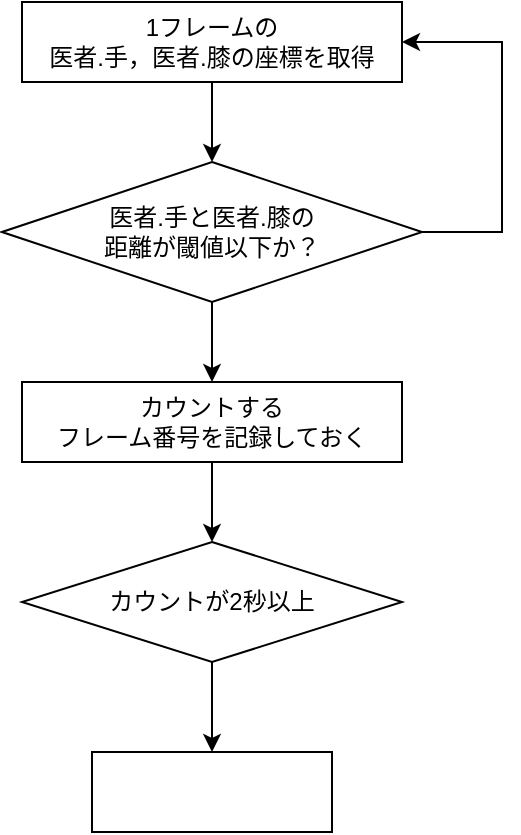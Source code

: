 <mxfile version="21.6.8" type="device">
  <diagram id="C5RBs43oDa-KdzZeNtuy" name="Page-1">
    <mxGraphModel dx="1285" dy="797" grid="1" gridSize="10" guides="1" tooltips="1" connect="1" arrows="1" fold="1" page="1" pageScale="1" pageWidth="827" pageHeight="1169" math="0" shadow="0">
      <root>
        <mxCell id="WIyWlLk6GJQsqaUBKTNV-0" />
        <mxCell id="WIyWlLk6GJQsqaUBKTNV-1" parent="WIyWlLk6GJQsqaUBKTNV-0" />
        <mxCell id="k9FDcNAPijfB3AnwBuzB-10" value="" style="edgeStyle=orthogonalEdgeStyle;rounded=0;orthogonalLoop=1;jettySize=auto;html=1;" edge="1" parent="WIyWlLk6GJQsqaUBKTNV-1" source="k9FDcNAPijfB3AnwBuzB-0" target="k9FDcNAPijfB3AnwBuzB-1">
          <mxGeometry relative="1" as="geometry" />
        </mxCell>
        <mxCell id="k9FDcNAPijfB3AnwBuzB-0" value="1フレームの&lt;br&gt;医者.手，医者.膝の座標を取得" style="rounded=0;whiteSpace=wrap;html=1;" vertex="1" parent="WIyWlLk6GJQsqaUBKTNV-1">
          <mxGeometry x="180" y="190" width="190" height="40" as="geometry" />
        </mxCell>
        <mxCell id="k9FDcNAPijfB3AnwBuzB-3" value="" style="edgeStyle=orthogonalEdgeStyle;rounded=0;orthogonalLoop=1;jettySize=auto;html=1;" edge="1" parent="WIyWlLk6GJQsqaUBKTNV-1" source="k9FDcNAPijfB3AnwBuzB-1" target="k9FDcNAPijfB3AnwBuzB-2">
          <mxGeometry relative="1" as="geometry" />
        </mxCell>
        <mxCell id="k9FDcNAPijfB3AnwBuzB-11" style="edgeStyle=orthogonalEdgeStyle;rounded=0;orthogonalLoop=1;jettySize=auto;html=1;entryX=1;entryY=0.5;entryDx=0;entryDy=0;exitX=1;exitY=0.5;exitDx=0;exitDy=0;" edge="1" parent="WIyWlLk6GJQsqaUBKTNV-1" source="k9FDcNAPijfB3AnwBuzB-1" target="k9FDcNAPijfB3AnwBuzB-0">
          <mxGeometry relative="1" as="geometry">
            <Array as="points">
              <mxPoint x="420" y="305" />
              <mxPoint x="420" y="210" />
            </Array>
          </mxGeometry>
        </mxCell>
        <mxCell id="k9FDcNAPijfB3AnwBuzB-1" value="医者.手と医者.膝の&lt;br&gt;距離が閾値以下か？" style="rhombus;whiteSpace=wrap;html=1;" vertex="1" parent="WIyWlLk6GJQsqaUBKTNV-1">
          <mxGeometry x="170" y="270" width="210" height="70" as="geometry" />
        </mxCell>
        <mxCell id="k9FDcNAPijfB3AnwBuzB-7" value="" style="edgeStyle=orthogonalEdgeStyle;rounded=0;orthogonalLoop=1;jettySize=auto;html=1;" edge="1" parent="WIyWlLk6GJQsqaUBKTNV-1" source="k9FDcNAPijfB3AnwBuzB-2" target="k9FDcNAPijfB3AnwBuzB-6">
          <mxGeometry relative="1" as="geometry" />
        </mxCell>
        <mxCell id="k9FDcNAPijfB3AnwBuzB-2" value="カウントする&lt;br&gt;フレーム番号を記録しておく" style="whiteSpace=wrap;html=1;" vertex="1" parent="WIyWlLk6GJQsqaUBKTNV-1">
          <mxGeometry x="180" y="380" width="190" height="40" as="geometry" />
        </mxCell>
        <mxCell id="k9FDcNAPijfB3AnwBuzB-9" value="" style="edgeStyle=orthogonalEdgeStyle;rounded=0;orthogonalLoop=1;jettySize=auto;html=1;" edge="1" parent="WIyWlLk6GJQsqaUBKTNV-1" source="k9FDcNAPijfB3AnwBuzB-6" target="k9FDcNAPijfB3AnwBuzB-8">
          <mxGeometry relative="1" as="geometry" />
        </mxCell>
        <mxCell id="k9FDcNAPijfB3AnwBuzB-6" value="カウントが2秒以上" style="rhombus;whiteSpace=wrap;html=1;" vertex="1" parent="WIyWlLk6GJQsqaUBKTNV-1">
          <mxGeometry x="180" y="460" width="190" height="60" as="geometry" />
        </mxCell>
        <mxCell id="k9FDcNAPijfB3AnwBuzB-8" value="" style="whiteSpace=wrap;html=1;" vertex="1" parent="WIyWlLk6GJQsqaUBKTNV-1">
          <mxGeometry x="215" y="565" width="120" height="40" as="geometry" />
        </mxCell>
      </root>
    </mxGraphModel>
  </diagram>
</mxfile>
